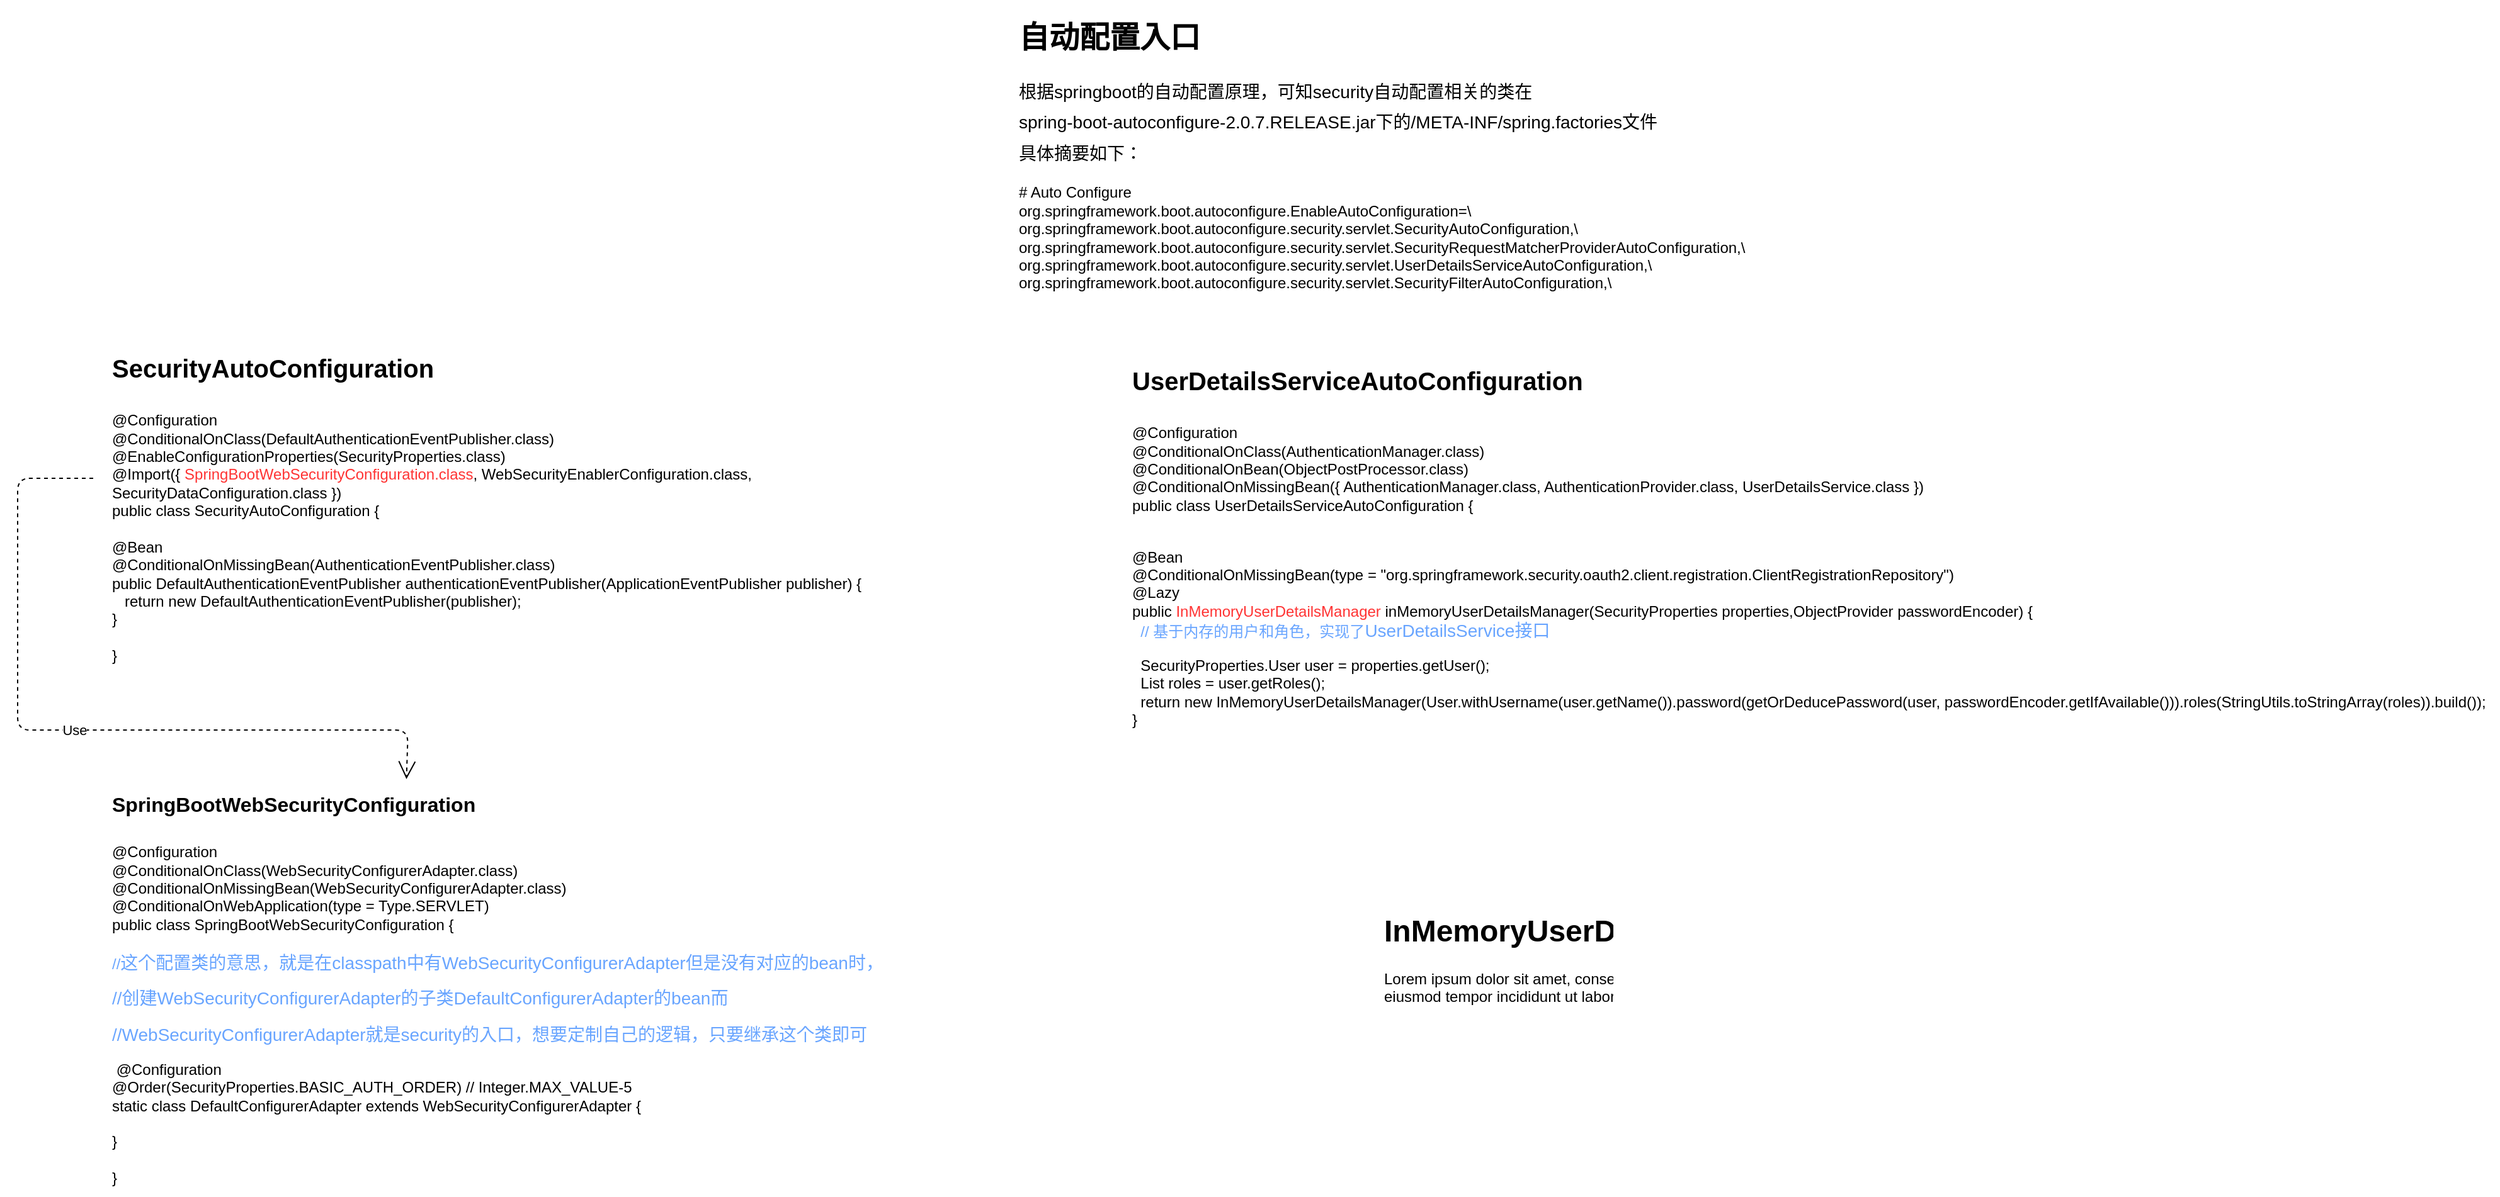 <mxfile version="11.1.4" type="github"><diagram id="1eZttCqDIOPMZJST1pUl" name="第 1 页"><mxGraphModel dx="2249" dy="795" grid="1" gridSize="10" guides="1" tooltips="1" connect="1" arrows="1" fold="1" page="1" pageScale="1" pageWidth="827" pageHeight="1169" math="0" shadow="0"><root><mxCell id="0"/><mxCell id="1" parent="0"/><mxCell id="Du53tQ7NTCIzC_m8vytG-2" value="&lt;h1&gt;自动配置入口&lt;/h1&gt;&lt;div style=&quot;white-space: pre-wrap ; line-height: 1.75 ; font-size: 14px&quot;&gt;根据springboot的自动配置原理，可知security自动配置相关的类在&lt;/div&gt;&lt;div style=&quot;white-space: pre-wrap ; line-height: 1.75 ; font-size: 14px&quot;&gt;spring-boot-autoconfigure-2.0.7.RELEASE.jar下的/META-INF/spring.factories文件&lt;/div&gt;&lt;div style=&quot;white-space: pre-wrap ; line-height: 1.75 ; font-size: 14px&quot;&gt;具体摘要如下：&lt;/div&gt;&lt;p&gt;# Auto Configure&lt;br&gt;org.springframework.boot.autoconfigure.EnableAutoConfiguration=\&lt;br&gt;org.springframework.boot.autoconfigure.security.servlet.SecurityAutoConfiguration,\&lt;br&gt;org.springframework.boot.autoconfigure.security.servlet.SecurityRequestMatcherProviderAutoConfiguration,\&lt;br&gt;org.springframework.boot.autoconfigure.security.servlet.UserDetailsServiceAutoConfiguration,\&lt;br&gt;org.springframework.boot.autoconfigure.security.servlet.SecurityFilterAutoConfiguration,\&lt;br&gt;&lt;/p&gt;" style="text;html=1;strokeColor=none;fillColor=none;spacing=5;spacingTop=-20;whiteSpace=wrap;overflow=hidden;rounded=0;align=left;" vertex="1" parent="1"><mxGeometry x="100" y="30" width="610" height="240" as="geometry"/></mxCell><mxCell id="Du53tQ7NTCIzC_m8vytG-3" value="&lt;h1&gt;&lt;div id=&quot;1073-1565658174867&quot; style=&quot;white-space: pre-wrap ; line-height: 1.75 ; font-size: 14px&quot;&gt;&lt;span style=&quot;font-size: 20px&quot;&gt;SecurityAutoConfiguration&lt;/span&gt;&lt;/div&gt;&lt;/h1&gt;&lt;p&gt;@Configuration&lt;br&gt;@ConditionalOnClass(DefaultAuthenticationEventPublisher.class)&lt;br&gt;@EnableConfigurationProperties(SecurityProperties.class)&lt;br&gt;@Import({ &lt;font color=&quot;#ff3333&quot;&gt;SpringBootWebSecurityConfiguration.class&lt;/font&gt;, WebSecurityEnablerConfiguration.class,&lt;br&gt;&#9;&#9;SecurityDataConfiguration.class })&lt;br&gt;public class SecurityAutoConfiguration {&lt;br&gt;&lt;br&gt;&#9;@Bean&lt;br&gt;&#9;@ConditionalOnMissingBean(AuthenticationEventPublisher.class)&lt;br&gt;&#9;public DefaultAuthenticationEventPublisher authenticationEventPublisher(ApplicationEventPublisher publisher) {&lt;br&gt;&amp;nbsp; &amp;nbsp;return new DefaultAuthenticationEventPublisher(publisher);&lt;br&gt;&#9;}&lt;br&gt;&lt;br&gt;}&lt;br&gt;&lt;/p&gt;" style="text;html=1;strokeColor=none;fillColor=none;spacing=5;spacingTop=-20;whiteSpace=wrap;overflow=hidden;rounded=0;align=left;" vertex="1" parent="1"><mxGeometry x="-620" y="290" width="640" height="260" as="geometry"/></mxCell><mxCell id="Du53tQ7NTCIzC_m8vytG-6" value="&lt;h1&gt;&lt;div id=&quot;2659-1565657653636&quot; style=&quot;white-space: pre-wrap ; line-height: 1.75 ; font-size: 14px&quot;&gt;&lt;span style=&quot;font-size: 16px&quot;&gt;SpringBootWebSecurityConfiguration&lt;/span&gt;&lt;/div&gt;&lt;/h1&gt;&lt;p&gt;@Configuration&lt;br&gt;@ConditionalOnClass(WebSecurityConfigurerAdapter.class)&lt;br&gt;@ConditionalOnMissingBean(WebSecurityConfigurerAdapter.class)&lt;br&gt;@ConditionalOnWebApplication(type = Type.SERVLET)&lt;br&gt;public class SpringBootWebSecurityConfiguration {&lt;br&gt;&lt;br&gt;&lt;font color=&quot;#69a5ff&quot;&gt;//&lt;span style=&quot;font-size: 14px ; white-space: pre-wrap&quot;&gt;这个配置类的意思，就是在classpath中有WebSecurityConfigurerAdapter但是没有对应的bean时，&lt;/span&gt;&lt;/font&gt;&lt;/p&gt;&lt;p&gt;&lt;font color=&quot;#69a5ff&quot;&gt;&lt;span style=&quot;font-size: 14px ; white-space: pre-wrap&quot;&gt;//创建WebSecurityConfigurerAdapter的子类DefaultConfigurerAdapter的bean&lt;/span&gt;&lt;span style=&quot;font-size: 14px ; white-space: pre-wrap&quot;&gt;而&lt;/span&gt;&lt;/font&gt;&lt;/p&gt;&lt;p&gt;&lt;span style=&quot;font-size: 14px ; white-space: pre-wrap&quot;&gt;&lt;font color=&quot;#69a5ff&quot;&gt;//WebSecurityConfigurerAdapter就是security的入口，想要定制自己的逻辑，只要继承这个类即可&lt;/font&gt;&lt;/span&gt;&lt;/p&gt;&lt;p&gt;&amp;nbsp;@Configuration&lt;br&gt;&#9;@Order(SecurityProperties.BASIC_AUTH_ORDER) // Integer.MAX_VALUE-5&lt;br&gt;&#9;static class DefaultConfigurerAdapter extends WebSecurityConfigurerAdapter {&lt;br&gt;&lt;br&gt;&#9;}&lt;br&gt;&lt;br&gt;}&lt;br&gt;&lt;/p&gt;" style="text;html=1;strokeColor=none;fillColor=none;spacing=5;spacingTop=-20;whiteSpace=wrap;overflow=hidden;rounded=0;align=left;" vertex="1" parent="1"><mxGeometry x="-620" y="640" width="640" height="330" as="geometry"/></mxCell><mxCell id="Du53tQ7NTCIzC_m8vytG-7" value="&lt;h1&gt;&lt;div id=&quot;1073-1565658174867&quot; style=&quot;white-space: pre-wrap ; line-height: 1.75 ; font-size: 14px&quot;&gt;&lt;div id=&quot;1657-1565677614661&quot; style=&quot;line-height: 1.75&quot;&gt;&lt;span style=&quot;font-size: 20px&quot;&gt;UserDetailsServiceAutoConfiguration&lt;/span&gt;&lt;/div&gt;&lt;/div&gt;&lt;/h1&gt;&lt;p&gt;@Configuration&lt;br&gt;@ConditionalOnClass(AuthenticationManager.class)&lt;br&gt;@ConditionalOnBean(ObjectPostProcessor.class)&lt;br&gt;@ConditionalOnMissingBean({ AuthenticationManager.class, AuthenticationProvider.class, UserDetailsService.class })&lt;br&gt;public class UserDetailsServiceAutoConfiguration {&lt;/p&gt;&lt;p&gt;&lt;br&gt;    @Bean&lt;br&gt;&#9;@ConditionalOnMissingBean(type = &quot;org.springframework.security.oauth2.client.registration.ClientRegistrationRepository&quot;)&lt;br&gt;&#9;@Lazy&lt;br&gt;&#9;public &lt;font color=&quot;#ff3333&quot;&gt;InMemoryUserDetailsManager&lt;/font&gt; inMemoryUserDetailsManager(SecurityProperties properties,ObjectProvider passwordEncoder) {&lt;br&gt;&amp;nbsp; &lt;font color=&quot;#69a5ff&quot;&gt;// 基于内存的用户和角色，实现了&lt;/font&gt;&lt;span style=&quot;font-size: 14px ; white-space: pre-wrap&quot;&gt;&lt;font color=&quot;#69a5ff&quot;&gt;UserDetailsService接口&lt;/font&gt;&lt;/span&gt;&lt;/p&gt;&lt;p&gt;&amp;nbsp; SecurityProperties.User user = properties.getUser();&lt;br&gt;&amp;nbsp; List roles = user.getRoles();&lt;br&gt;&amp;nbsp; return new InMemoryUserDetailsManager(User.withUsername(user.getName()).password(getOrDeducePassword(user, passwordEncoder.getIfAvailable())).roles(StringUtils.toStringArray(roles)).build());&lt;br&gt;&#9;}&lt;br&gt;    &lt;br&gt;}&lt;br&gt;&lt;/p&gt;" style="text;html=1;strokeColor=none;fillColor=none;spacing=5;spacingTop=-20;whiteSpace=wrap;overflow=hidden;rounded=0;align=left;" vertex="1" parent="1"><mxGeometry x="190" y="300" width="1090" height="310" as="geometry"/></mxCell><mxCell id="Du53tQ7NTCIzC_m8vytG-8" value="Use" style="endArrow=open;endSize=12;dashed=1;html=1;entryX=0.373;entryY=-0.003;entryDx=0;entryDy=0;entryPerimeter=0;" edge="1" parent="1" target="Du53tQ7NTCIzC_m8vytG-6"><mxGeometry width="160" relative="1" as="geometry"><mxPoint x="-630" y="400" as="sourcePoint"/><mxPoint x="-240" y="590" as="targetPoint"/><Array as="points"><mxPoint x="-690" y="400"/><mxPoint x="-690" y="600"/><mxPoint x="-380" y="600"/></Array></mxGeometry></mxCell><mxCell id="Du53tQ7NTCIzC_m8vytG-9" value="&lt;h1&gt;InMemoryUserDetailsManager&lt;/h1&gt;&lt;p&gt;Lorem ipsum dolor sit amet, consectetur adipisicing elit, sed do eiusmod tempor incididunt ut labore et dolore magna aliqua.&lt;/p&gt;" style="text;html=1;strokeColor=none;fillColor=none;spacing=5;spacingTop=-20;whiteSpace=wrap;overflow=hidden;rounded=0;align=left;" vertex="1" parent="1"><mxGeometry x="390" y="740" width="190" height="120" as="geometry"/></mxCell></root></mxGraphModel></diagram></mxfile>